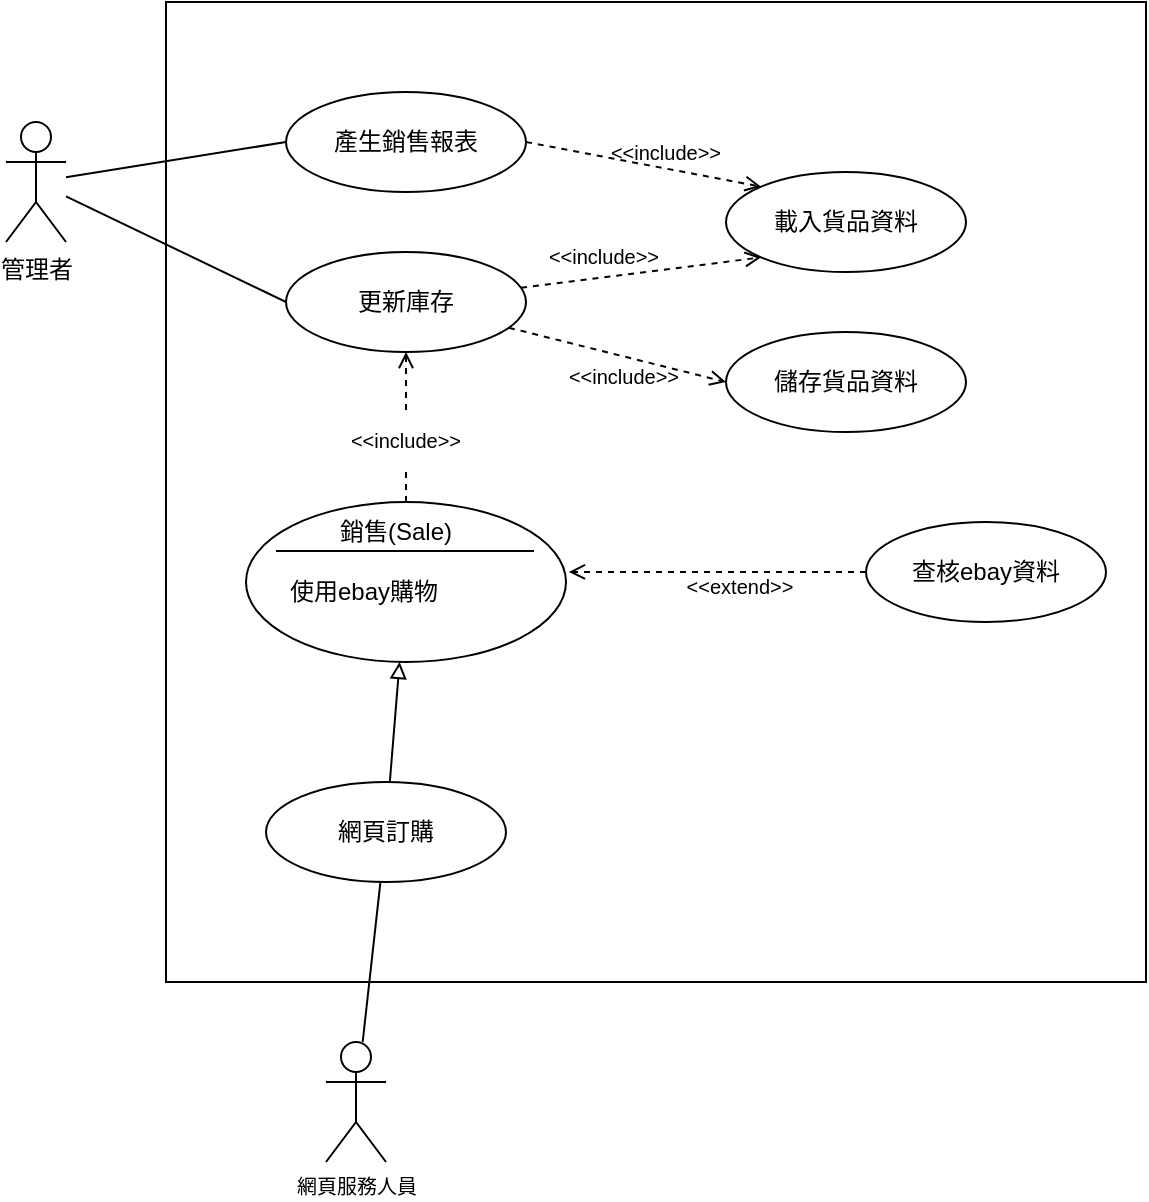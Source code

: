 <mxfile version="20.8.10" type="device"><diagram name="第1頁" id="Hn0S8cQbQbLlpkOq7_lo"><mxGraphModel dx="1195" dy="703" grid="1" gridSize="10" guides="0" tooltips="1" connect="1" arrows="1" fold="1" page="1" pageScale="1" pageWidth="827" pageHeight="1169" math="0" shadow="0"><root><mxCell id="0"/><mxCell id="1" parent="0"/><mxCell id="gqCxqHQCI3X9yolo-ErO-26" value="" style="whiteSpace=wrap;html=1;aspect=fixed;strokeWidth=1;fontSize=12;fillColor=none;" parent="1" vertex="1"><mxGeometry x="170" y="30" width="490" height="490" as="geometry"/></mxCell><mxCell id="gqCxqHQCI3X9yolo-ErO-32" value="" style="edgeStyle=none;rounded=0;orthogonalLoop=1;jettySize=auto;html=0;fontSize=10;endArrow=none;endFill=0;entryX=0;entryY=0.5;entryDx=0;entryDy=0;" parent="1" source="gqCxqHQCI3X9yolo-ErO-1" target="gqCxqHQCI3X9yolo-ErO-7" edge="1"><mxGeometry relative="1" as="geometry"/></mxCell><mxCell id="gqCxqHQCI3X9yolo-ErO-33" value="" style="edgeStyle=none;rounded=0;orthogonalLoop=1;jettySize=auto;html=0;fontSize=10;endArrow=none;endFill=0;entryX=0;entryY=0.5;entryDx=0;entryDy=0;" parent="1" source="gqCxqHQCI3X9yolo-ErO-1" target="gqCxqHQCI3X9yolo-ErO-8" edge="1"><mxGeometry relative="1" as="geometry"/></mxCell><mxCell id="gqCxqHQCI3X9yolo-ErO-1" value="管理者" style="shape=umlActor;verticalLabelPosition=bottom;verticalAlign=top;html=1;outlineConnect=0;" parent="1" vertex="1"><mxGeometry x="90" y="90" width="30" height="60" as="geometry"/></mxCell><mxCell id="gqCxqHQCI3X9yolo-ErO-13" value="銷售(Sale)" style="text;html=1;strokeColor=none;fillColor=none;align=center;verticalAlign=middle;whiteSpace=wrap;rounded=0;fontStyle=0;fontSize=12;" parent="1" vertex="1"><mxGeometry x="250" y="280" width="70" height="30" as="geometry"/></mxCell><mxCell id="gqCxqHQCI3X9yolo-ErO-20" value="" style="line;strokeWidth=1;html=1;fontSize=12;" parent="1" vertex="1"><mxGeometry x="225" y="300" width="129" height="9" as="geometry"/></mxCell><mxCell id="gqCxqHQCI3X9yolo-ErO-22" value="使用ebay購物" style="text;html=1;strokeColor=none;fillColor=none;align=left;verticalAlign=middle;whiteSpace=wrap;rounded=0;fontSize=12;" parent="1" vertex="1"><mxGeometry x="230" y="310" width="130" height="30" as="geometry"/></mxCell><mxCell id="gqCxqHQCI3X9yolo-ErO-40" value="" style="edgeStyle=none;rounded=0;orthogonalLoop=1;jettySize=auto;html=0;dashed=1;fontSize=10;endArrow=open;endFill=0;entryX=1.009;entryY=0.437;entryDx=0;entryDy=0;entryPerimeter=0;" parent="1" source="gqCxqHQCI3X9yolo-ErO-23" target="gqCxqHQCI3X9yolo-ErO-12" edge="1"><mxGeometry relative="1" as="geometry"><mxPoint x="420" y="315" as="targetPoint"/></mxGeometry></mxCell><mxCell id="gqCxqHQCI3X9yolo-ErO-23" value="查核ebay資料" style="ellipse;whiteSpace=wrap;html=1;fillColor=none;" parent="1" vertex="1"><mxGeometry x="520" y="290" width="120" height="50" as="geometry"/></mxCell><mxCell id="gqCxqHQCI3X9yolo-ErO-27" value="" style="rounded=0;orthogonalLoop=1;jettySize=auto;html=0;dashed=1;fontSize=12;endArrow=open;endFill=0;exitX=1;exitY=0.5;exitDx=0;exitDy=0;entryX=0;entryY=0;entryDx=0;entryDy=0;" parent="1" source="gqCxqHQCI3X9yolo-ErO-7" target="gqCxqHQCI3X9yolo-ErO-10" edge="1"><mxGeometry relative="1" as="geometry"/></mxCell><mxCell id="gqCxqHQCI3X9yolo-ErO-7" value="產生銷售報表" style="ellipse;whiteSpace=wrap;html=1;fillColor=none;" parent="1" vertex="1"><mxGeometry x="230" y="75" width="120" height="50" as="geometry"/></mxCell><mxCell id="gqCxqHQCI3X9yolo-ErO-10" value="載入貨品資料" style="ellipse;whiteSpace=wrap;html=1;fillColor=none;" parent="1" vertex="1"><mxGeometry x="450" y="115" width="120" height="50" as="geometry"/></mxCell><mxCell id="gqCxqHQCI3X9yolo-ErO-29" value="" style="edgeStyle=none;rounded=0;orthogonalLoop=1;jettySize=auto;html=0;dashed=1;fontSize=10;endArrow=open;endFill=0;entryX=0;entryY=1;entryDx=0;entryDy=0;" parent="1" source="gqCxqHQCI3X9yolo-ErO-8" target="gqCxqHQCI3X9yolo-ErO-10" edge="1"><mxGeometry relative="1" as="geometry"/></mxCell><mxCell id="gqCxqHQCI3X9yolo-ErO-35" value="" style="edgeStyle=none;rounded=0;orthogonalLoop=1;jettySize=auto;html=0;fontSize=10;endArrow=open;endFill=0;entryX=0;entryY=0.5;entryDx=0;entryDy=0;dashed=1;" parent="1" source="gqCxqHQCI3X9yolo-ErO-8" target="gqCxqHQCI3X9yolo-ErO-11" edge="1"><mxGeometry relative="1" as="geometry"/></mxCell><mxCell id="gqCxqHQCI3X9yolo-ErO-8" value="更新庫存" style="ellipse;whiteSpace=wrap;html=1;fillColor=none;" parent="1" vertex="1"><mxGeometry x="230" y="155" width="120" height="50" as="geometry"/></mxCell><mxCell id="gqCxqHQCI3X9yolo-ErO-11" value="儲存貨品資料" style="ellipse;whiteSpace=wrap;html=1;fillColor=none;" parent="1" vertex="1"><mxGeometry x="450" y="195" width="120" height="50" as="geometry"/></mxCell><mxCell id="gqCxqHQCI3X9yolo-ErO-12" value="" style="ellipse;whiteSpace=wrap;html=1;fillColor=none;" parent="1" vertex="1"><mxGeometry x="210" y="280" width="160" height="80" as="geometry"/></mxCell><mxCell id="gqCxqHQCI3X9yolo-ErO-37" value="" style="edgeStyle=none;rounded=0;orthogonalLoop=1;jettySize=auto;html=0;dashed=1;fontSize=10;endArrow=open;endFill=0;startArrow=none;" parent="1" source="gqCxqHQCI3X9yolo-ErO-41" target="gqCxqHQCI3X9yolo-ErO-8" edge="1"><mxGeometry relative="1" as="geometry"/></mxCell><mxCell id="gqCxqHQCI3X9yolo-ErO-28" value="&amp;lt;&amp;lt;include&amp;gt;&amp;gt;" style="text;html=1;strokeColor=none;fillColor=none;align=center;verticalAlign=middle;whiteSpace=wrap;rounded=0;fontSize=10;" parent="1" vertex="1"><mxGeometry x="390" y="90" width="60" height="30" as="geometry"/></mxCell><mxCell id="gqCxqHQCI3X9yolo-ErO-30" value="&amp;lt;&amp;lt;include&amp;gt;&amp;gt;" style="text;html=1;strokeColor=none;fillColor=none;align=center;verticalAlign=middle;whiteSpace=wrap;rounded=0;fontSize=10;" parent="1" vertex="1"><mxGeometry x="359" y="142" width="60" height="30" as="geometry"/></mxCell><mxCell id="gqCxqHQCI3X9yolo-ErO-36" value="&amp;lt;&amp;lt;include&amp;gt;&amp;gt;" style="text;html=1;strokeColor=none;fillColor=none;align=center;verticalAlign=middle;whiteSpace=wrap;rounded=0;fontSize=10;" parent="1" vertex="1"><mxGeometry x="369" y="202" width="60" height="30" as="geometry"/></mxCell><mxCell id="gqCxqHQCI3X9yolo-ErO-42" value="" style="edgeStyle=none;rounded=0;orthogonalLoop=1;jettySize=auto;html=0;dashed=1;fontSize=10;endArrow=none;endFill=0;" parent="1" source="gqCxqHQCI3X9yolo-ErO-12" target="gqCxqHQCI3X9yolo-ErO-41" edge="1"><mxGeometry relative="1" as="geometry"><mxPoint x="290" y="280" as="sourcePoint"/><mxPoint x="290" y="205" as="targetPoint"/></mxGeometry></mxCell><mxCell id="gqCxqHQCI3X9yolo-ErO-41" value="&amp;lt;&amp;lt;include&amp;gt;&amp;gt;" style="text;html=1;strokeColor=none;fillColor=none;align=center;verticalAlign=middle;whiteSpace=wrap;rounded=0;fontSize=10;" parent="1" vertex="1"><mxGeometry x="260" y="234" width="60" height="30" as="geometry"/></mxCell><mxCell id="gqCxqHQCI3X9yolo-ErO-43" value="&amp;lt;&amp;lt;extend&amp;gt;&amp;gt;" style="text;html=1;strokeColor=none;fillColor=none;align=center;verticalAlign=middle;whiteSpace=wrap;rounded=0;fontSize=10;" parent="1" vertex="1"><mxGeometry x="427" y="307" width="60" height="30" as="geometry"/></mxCell><mxCell id="gqCxqHQCI3X9yolo-ErO-45" value="" style="edgeStyle=none;rounded=0;orthogonalLoop=1;jettySize=auto;html=0;fontSize=10;endArrow=block;endFill=0;" parent="1" source="gqCxqHQCI3X9yolo-ErO-44" target="gqCxqHQCI3X9yolo-ErO-12" edge="1"><mxGeometry relative="1" as="geometry"/></mxCell><mxCell id="gqCxqHQCI3X9yolo-ErO-44" value="網頁訂購" style="ellipse;whiteSpace=wrap;html=1;fillColor=none;" parent="1" vertex="1"><mxGeometry x="220" y="420" width="120" height="50" as="geometry"/></mxCell><mxCell id="gqCxqHQCI3X9yolo-ErO-47" value="" style="edgeStyle=none;rounded=0;orthogonalLoop=1;jettySize=auto;html=0;fontSize=10;endArrow=none;endFill=0;" parent="1" source="gqCxqHQCI3X9yolo-ErO-46" target="gqCxqHQCI3X9yolo-ErO-44" edge="1"><mxGeometry relative="1" as="geometry"/></mxCell><mxCell id="gqCxqHQCI3X9yolo-ErO-46" value="網頁服務人員" style="shape=umlActor;verticalLabelPosition=bottom;verticalAlign=top;html=1;outlineConnect=0;strokeWidth=1;fontSize=10;fillColor=none;" parent="1" vertex="1"><mxGeometry x="250" y="550" width="30" height="60" as="geometry"/></mxCell></root></mxGraphModel></diagram></mxfile>